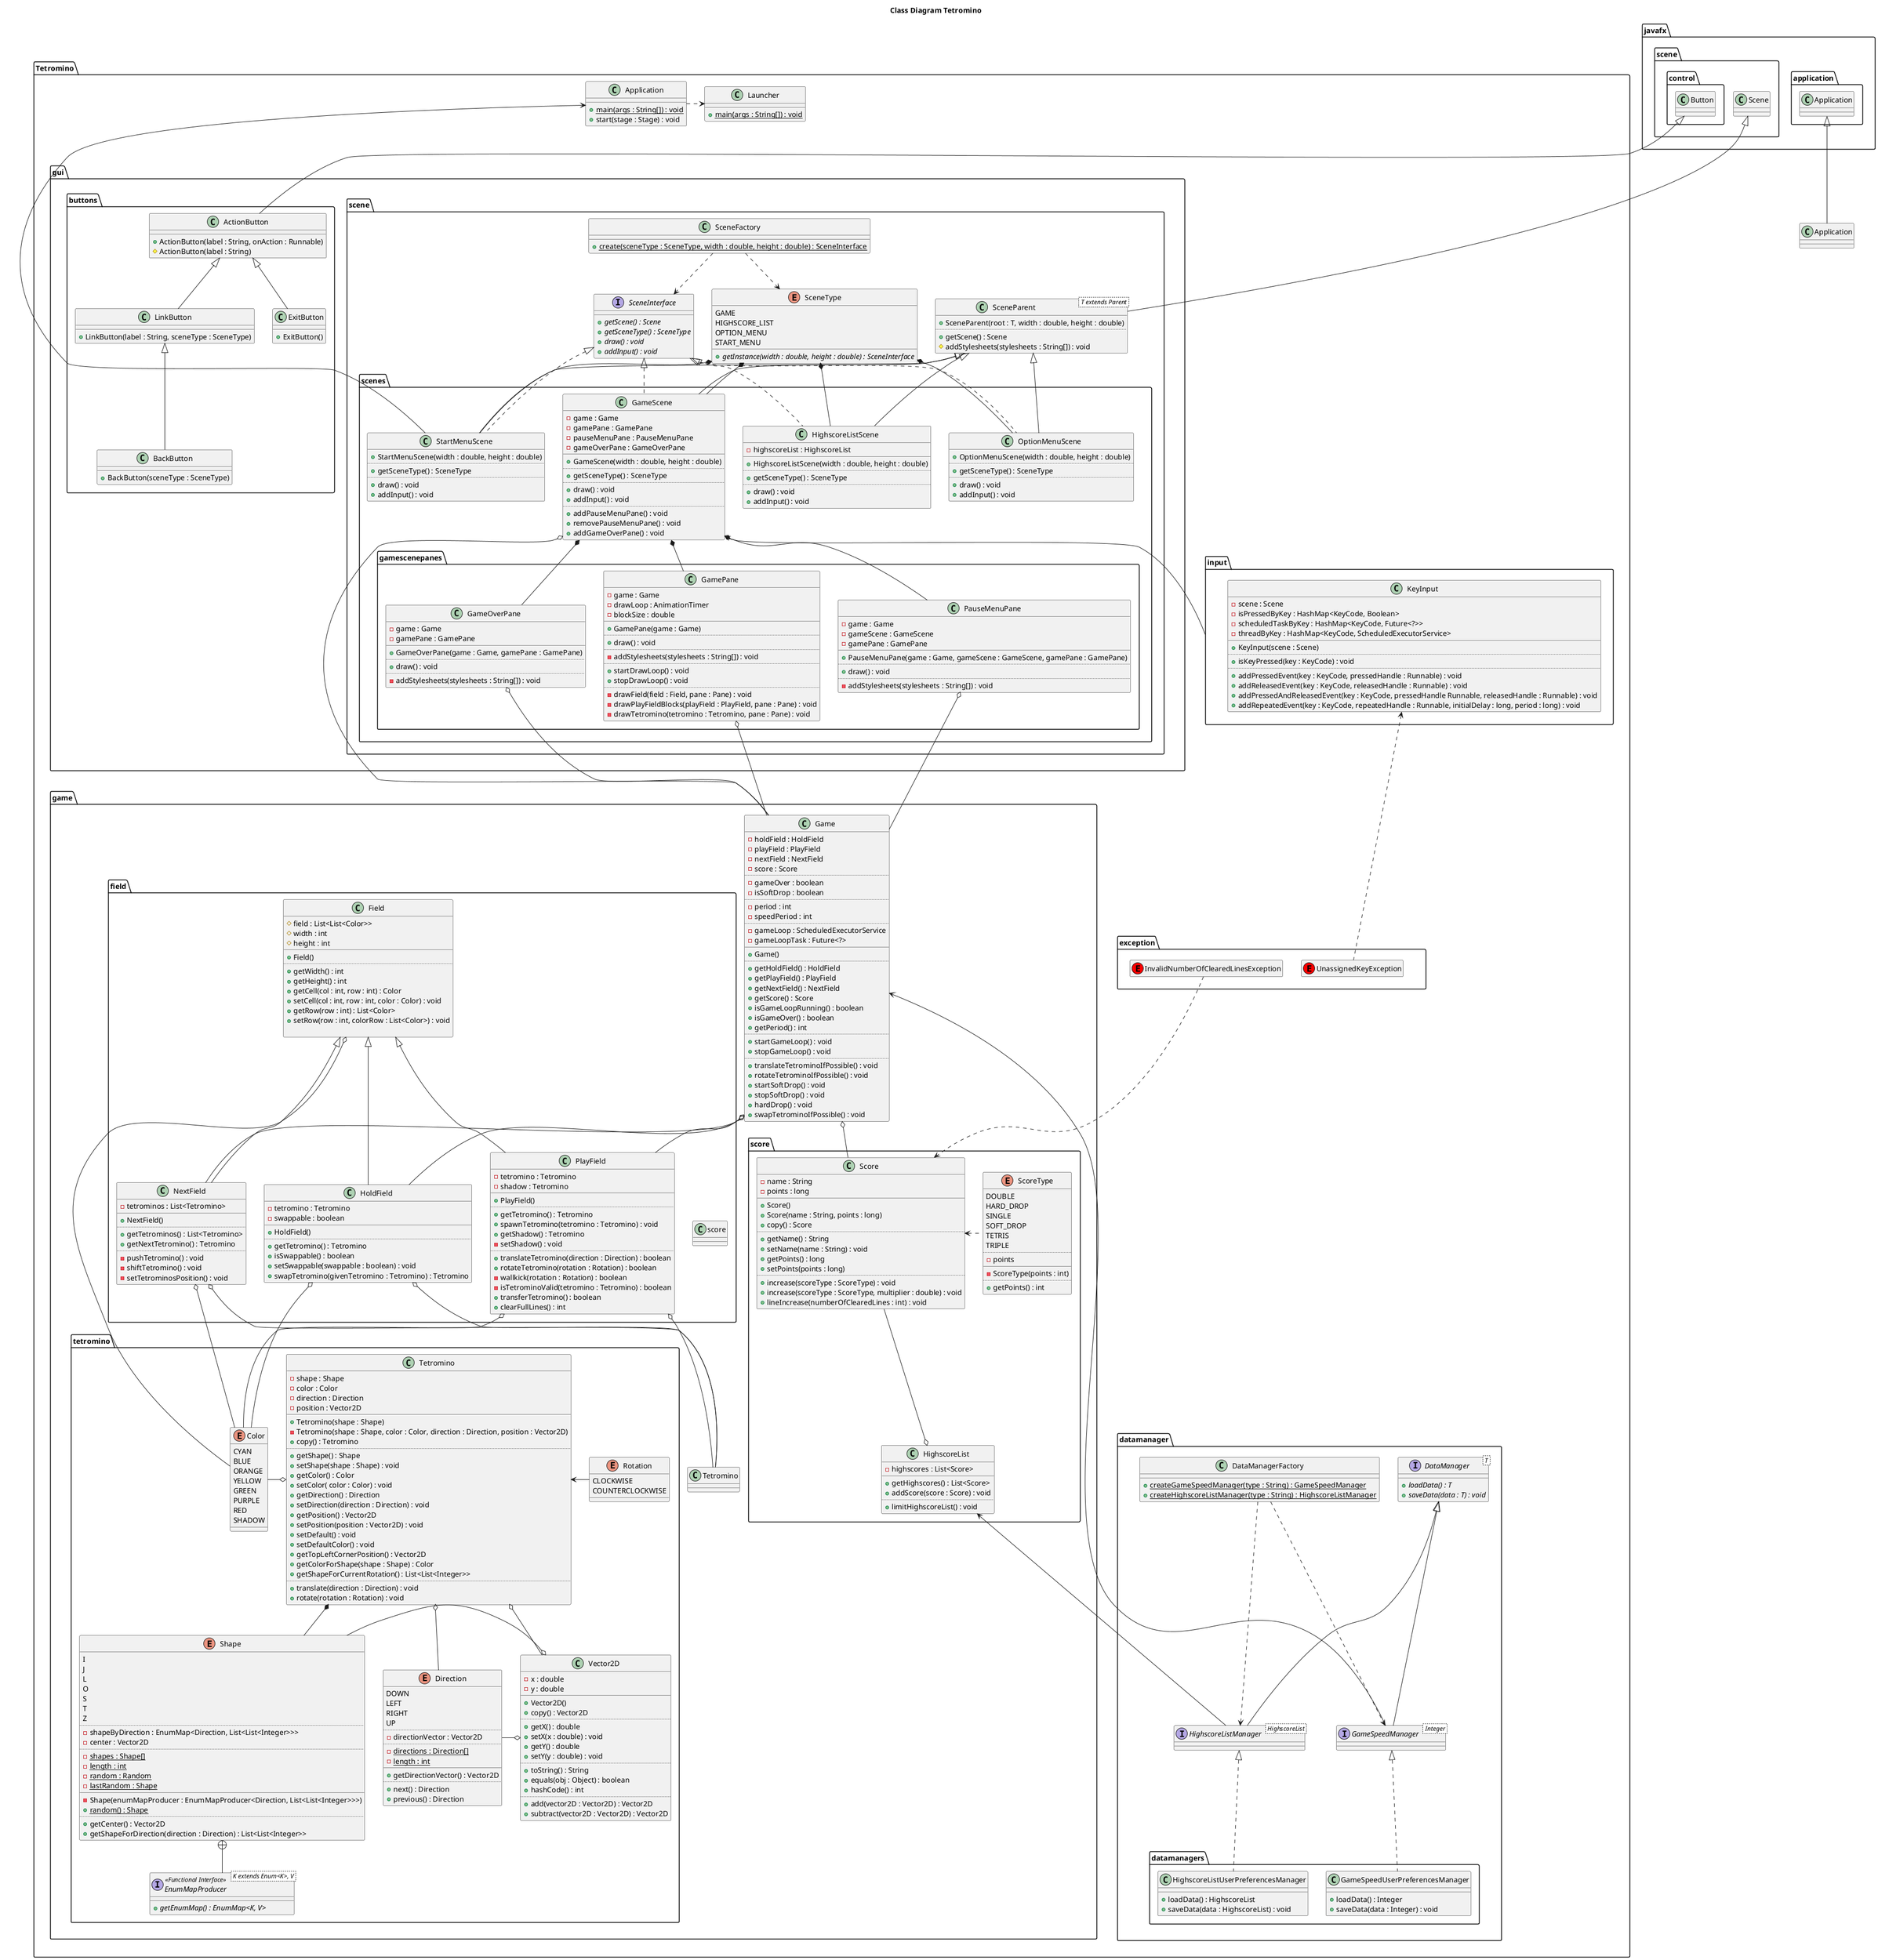 @startuml

title Class Diagram Tetromino

package Tetromino {

    package game {

        class Game {
            - holdField : HoldField
            - playField : PlayField
            - nextField : NextField
            - score : Score
            ..
            - gameOver : boolean
            - isSoftDrop : boolean
            ..
            - period : int
            - speedPeriod : int
            ..
            - gameLoop : ScheduledExecutorService
            - gameLoopTask : Future<?>
            __
            + Game()
            ..
            + getHoldField() : HoldField
            + getPlayField() : PlayField
            + getNextField() : NextField
            + getScore() : Score
            + isGameLoopRunning() : boolean
            + isGameOver() : boolean
            + getPeriod() : int
            ..
            + startGameLoop() : void
            + stopGameLoop() : void
            ..
            + translateTetrominoIfPossible() : void
            + rotateTetrominoIfPossible() : void
            + startSoftDrop() : void
            + stopSoftDrop() : void
            + hardDrop() : void
            + swapTetrominoIfPossible() : void
        }

        package field {

            class Field {
                # field : List<List<Color>>
                # width : int
                # height : int
                __
                + Field()
                ..
                + getWidth() : int
                + getHeight() : int
                + getCell(col : int, row : int) : Color
                + setCell(col : int, row : int, color : Color) : void
                + getRow(row : int) : List<Color>
                + setRow(row : int, colorRow : List<Color>) : void

            }

            class HoldField {
                - tetromino : Tetromino
                - swappable : boolean
                __
                + HoldField()
                ..
                + getTetromino() : Tetromino
                + isSwappable() : boolean
                + setSwappable(swappable : boolean) : void
                + swapTetromino(givenTetromino : Tetromino) : Tetromino
            }

            class PlayField {
                - tetromino : Tetromino
                - shadow : Tetromino
                __
                + PlayField()
                ..
                + getTetromino() : Tetromino
                + spawnTetromino(tetromino : Tetromino) : void
                + getShadow() : Tetromino
                - setShadow() : void
                ..
                + translateTetromino(direction : Direction) : boolean
                + rotateTetromino(rotation : Rotation) : boolean
                - wallkick(rotation : Rotation) : boolean
                - isTetrominoValid(tetromino : Tetromino) : boolean
                + transferTetromino() : boolean
                + clearFullLines() : int
            }

            class NextField {
                - tetrominos : List<Tetromino>
                __
                + NextField()
                ..
                + getTetrominos() : List<Tetromino>
                + getNextTetromino() : Tetromino
                ..
                - pushTetromino() : void
                - shiftTetromino() : void
                - setTetrominosPosition() : void
            }

            HoldField -up-|> Field
            PlayField -up-|> Field
            NextField -up-|> Field

            PlayField -right[hidden]- NextField
            PlayField -left[hidden]- HoldField
            NextField -right[hidden]- score
            Field -right[hidden]- Game

        }

        package tetromino {

            enum Color {
                CYAN
                BLUE
                ORANGE
                YELLOW
                GREEN
                PURPLE
                RED
                SHADOW
            }

            enum Rotation {
                CLOCKWISE
                COUNTERCLOCKWISE
            }


            enum Direction {
                DOWN
                LEFT
                RIGHT
                UP
                ..
                - directionVector : Vector2D
                ..
                {static} - directions : Direction[]
                {static} - length : int
                __
                + getDirectionVector() : Vector2D
                ..
                + next() : Direction
                + previous() : Direction
            }

            interface EnumMapProducer < K extends Enum<K>, V > <<Functional Interface>> {
                {abstract} + getEnumMap() : EnumMap<K, V>
            }

            enum Shape {
                I
                J
                L
                O
                S
                T
                Z
                ..
                - shapeByDirection : EnumMap<Direction, List<List<Integer>>>
                - center : Vector2D
                ..
                {static} - shapes : Shape[]
                {static} - length : int
                {static} - random : Random
                {static} - lastRandom : Shape
                __
                - Shape(enumMapProducer : EnumMapProducer<Direction, List<List<Integer>>>)
                {static} + random() : Shape
                ..
                + getCenter() : Vector2D
                + getShapeForDirection(direction : Direction) : List<List<Integer>>
            }

            class Vector2D {
                - x : double
                - y : double
                __
                + Vector2D()
                + copy() : Vector2D
                ..
                + getX() : double
                + setX(x : double) : void
                + getY() : double
                + setY(y : double) : void
                ..
                + toString() : String
                + equals(obj : Object) : boolean
                + hashCode() : int
                ..
                + add(vector2D : Vector2D) : Vector2D
                + subtract(vector2D : Vector2D) : Vector2D
            }

            class Tetromino {
                - shape : Shape
                - color : Color
                - direction : Direction
                - position : Vector2D
                __
                + Tetromino(shape : Shape)
                - Tetromino(shape : Shape, color : Color, direction : Direction, position : Vector2D)
                + copy() : Tetromino
                ..
                + getShape() : Shape
                + setShape(shape : Shape) : void
                + getColor() : Color
                + setColor( color : Color) : void
                + getDirection() : Direction
                + setDirection(direction : Direction) : void
                + getPosition() : Vector2D
                + setPosition(position : Vector2D) : void
                + setDefault() : void
                + setDefaultColor() : void
                + getTopLeftCornerPosition() : Vector2D
                + getColorForShape(shape : Shape) : Color
                + getShapeForCurrentRotation() : List<List<Integer>>
                ..
                + translate(direction : Direction) : void
                + rotate(rotation : Rotation) : void
            }

            Tetromino o-down- Direction
            Tetromino o-down- Vector2D
            Tetromino *-down- Shape

            Vector2D o-left- Shape
            Vector2D o-left- Direction

            Color -right-o Tetromino
            Rotation -left-> Tetromino
            EnumMapProducer -up-+  Shape

        }

        package score {

            class HighscoreList {
                - highscores : List<Score>
                __
                + getHighscores() : List<Score>
                + addScore(score : Score) : void
                ..
                + limitHighscoreList() : void
            }

            class Score {
                - name : String
                - points : long
                __
                + Score()
                + Score(name : String, points : long)
                + copy() : Score
                ..
                + getName() : String
                + setName(name : String) : void
                + getPoints() : long
                + setPoints(points : long)
                ..
                + increase(scoreType : ScoreType) : void
                + increase(scoreType : ScoreType, multiplier : double) : void
                + lineIncrease(numberOfClearedLines : int) : void
            }

            enum ScoreType {
                DOUBLE
                HARD_DROP
                SINGLE
                SOFT_DROP
                TETRIS
                TRIPLE
                ..
                - points
                __
                - ScoreType(points : int)
                ..
                + getPoints() : int
            }

            Score -down-o HighscoreList
            ScoreType .left.> Score

        }


        Tetromino -up-o NextField
        Tetromino -up-o PlayField

        Tetromino -up-o HoldField

        Color -up-o Field
        Color -up-o HoldField
        Color -up-o PlayField
        Color -up-o NextField


        HoldField -up-o Game
        PlayField -up-o Game
        NextField -up-o Game


        Score -up-o Game

    }

    package datamanager {

        interface DataManager < T > {
            {abstract} + loadData() : T
            {abstract} + saveData(data : T) : void
        }

        class DataManagerFactory {
            {static} + createGameSpeedManager(type : String) : GameSpeedManager
            {static} + createHighscoreListManager(type : String) : HighscoreListManager
        }

        interface GameSpeedManager < Integer > {
        }

        interface HighscoreListManager < HighscoreList > {
        }

        package datamanagers {

            class GameSpeedUserPreferencesManager {
                + loadData() : Integer
                + saveData(data : Integer) : void
            }

            class HighscoreListUserPreferencesManager {
                + loadData() : HighscoreList
                + saveData(data : HighscoreList) : void
            }

        }

        GameSpeedManager -up-|> DataManager
        HighscoreListManager -up-|> DataManager
        GameSpeedManager <.up. DataManagerFactory
        HighscoreListManager <.up. DataManagerFactory

        GameSpeedUserPreferencesManager .up.|> GameSpeedManager
        HighscoreListUserPreferencesManager .up.|> HighscoreListManager

    }

    package exception {

        class UnassignedKeyException <<(E,red)>>

        class InvalidNumberOfClearedLinesException <<(E,red)>>

        hide UnassignedKeyException members
        hide InvalidNumberOfClearedLinesException members

        UnassignedKeyException -left[hidden]- InvalidNumberOfClearedLinesException

    }

    package gui {

        package scene {

            class SceneFactory {
                {static} + create(sceneType : SceneType, width : double, height : double) : SceneInterface
            }

            interface SceneInterface {
                {abstract} + getScene() : Scene
                {abstract} + getSceneType() : SceneType
                {abstract} + draw() : void
                {abstract} + addInput() : void

            }

            class SceneParent < T extends Parent > {
                + SceneParent(root : T, width : double, height : double)
                ..
                + getScene() : Scene
                # addStylesheets(stylesheets : String[]) : void
            }

            enum SceneType {
                GAME
                HIGHSCORE_LIST
                OPTION_MENU
                START_MENU
                __
                {abstract} + getInstance(width : double, height : double) : SceneInterface
            }

            package scenes {

                class HighscoreListScene {
                    - highscoreList : HighscoreList
                    __
                    + HighscoreListScene(width : double, height : double)
                    ..
                    + getSceneType() : SceneType
                    ..
                    + draw() : void
                    + addInput() : void
                }

                class OptionMenuScene {
                    + OptionMenuScene(width : double, height : double)
                    ..
                    + getSceneType() : SceneType
                    ..
                    + draw() : void
                    + addInput() : void
                }

                class StartMenuScene {
                    + StartMenuScene(width : double, height : double)
                    ..
                    + getSceneType() : SceneType
                    ..
                    + draw() : void
                    + addInput() : void
                }

                class GameScene {
                    - game : Game
                    - gamePane : GamePane
                    - pauseMenuPane : PauseMenuPane
                    - gameOverPane : GameOverPane
                    __
                    + GameScene(width : double, height : double)
                    ..
                    + getSceneType() : SceneType
                    ..
                    + draw() : void
                    + addInput() : void
                    ..
                    + addPauseMenuPane() : void
                    + removePauseMenuPane() : void
                    + addGameOverPane() : void
                }

                package gamescenepanes {

                    class GameOverPane {
                        - game : Game
                        - gamePane : GamePane
                        __
                        + GameOverPane(game : Game, gamePane : GamePane)
                        ..
                        + draw() : void
                        ..
                        - addStylesheets(stylesheets : String[]) : void
                    }

                    class GamePane {
                        - game : Game
                        - drawLoop : AnimationTimer
                        - blockSize : double
                        __
                        + GamePane(game : Game)
                        ..
                        + draw() : void
                        ..
                        - addStylesheets(stylesheets : String[]) : void
                        ..
                        + startDrawLoop() : void
                        + stopDrawLoop() : void
                        ..
                        - drawField(field : Field, pane : Pane) : void
                        - drawPlayFieldBlocks(playField : PlayField, pane : Pane) : void
                        - drawTetromino(tetromino : Tetromino, pane : Pane) : void
                    }

                    class PauseMenuPane {
                        - game : Game
                        - gameScene : GameScene
                        - gamePane : GamePane
                        __
                        + PauseMenuPane(game : Game, gameScene : GameScene, gamePane : GamePane)
                        ..
                        + draw() : void
                        ..
                        - addStylesheets(stylesheets : String[]) : void
                    }

                }

            }

            SceneFactory .right.> SceneType
            SceneFactory .down.> SceneInterface


            HighscoreListScene .up.|> SceneInterface
            OptionMenuScene .up.|> SceneInterface
            StartMenuScene .up.|> SceneInterface
            GameScene .up.|> SceneInterface


            HighscoreListScene -up-|> SceneParent
            OptionMenuScene -up-|> SceneParent
            StartMenuScene -up-|> SceneParent
            GameScene -up-|> SceneParent


            HighscoreListScene -up-*  SceneType
            OptionMenuScene -up-*  SceneType
            StartMenuScene -up-*  SceneType
            GameScene -up-*  SceneType

            GameOverPane -up-* GameScene
            GamePane -up-*  GameScene
            PauseMenuPane -up-*  GameScene


            OptionMenuScene -left[hidden]- StartMenuScene
            OptionMenuScene -left[hidden]- OptionMenuScene
            GameScene -left[hidden]- HighscoreListScene

        }

        package buttons {

            class ActionButton {
                + ActionButton(label : String, onAction : Runnable)
                # ActionButton(label : String)
            }

            class BackButton {
                + BackButton(sceneType : SceneType)
            }

            class ExitButton {
                + ExitButton()
            }

            class LinkButton {
                + LinkButton(label : String, sceneType : SceneType)
            }

            BackButton -up-|> LinkButton
            ExitButton -up-|> ActionButton
            LinkButton -up-|> ActionButton

        }

    }

    package input {

        class KeyInput {
            - scene : Scene
            - isPressedByKey : HashMap<KeyCode, Boolean>
            - scheduledTaskByKey : HashMap<KeyCode, Future<?>>
            - threadByKey : HashMap<KeyCode, ScheduledExecutorService>
            __
            + KeyInput(scene : Scene)
            ..
            + isKeyPressed(key : KeyCode) : void
            ..
            + addPressedEvent(key : KeyCode, pressedHandle : Runnable) : void
            + addReleasedEvent(key : KeyCode, releasedHandle : Runnable) : void
            + addPressedAndReleasedEvent(key : KeyCode, pressedHandle Runnable, releasedHandle : Runnable) : void
            + addRepeatedEvent(key : KeyCode, repeatedHandle : Runnable, initialDelay : long, period : long) : void
        }

    }

    class Application {
        {static} + main(args : String[]) : void
        + start(stage : Stage) : void
    }

    class Launcher {
        {static} + main(args : String[]) : void
    }

    Launcher <.left. Application





    Game -up-o GameScene
    Game -up-o GameOverPane
    Game -up-o GamePane
    Game -up-o PauseMenuPane

    input -up-> GameScene


    InvalidNumberOfClearedLinesException ..> Score
    UnassignedKeyException .up.> KeyInput

    HighscoreList <-- HighscoreListManager
    Game <-- GameSpeedManager


    Application <-- StartMenuScene


    Application -[hidden]- gui

    input -[hidden]- gui
    gui -[hidden]- input

    exception -left[hidden]- game
    exception -down[hidden]- datamanager



}

namespace javafx {

    namespace application {

        class javafx.application.Application

    }

    namespace scene {

        class javafx.scene.Scene

        namespace control {

            class javafx.scene.control.Button

        }

    }

}

Application -up-|> javafx.application.Application
SceneParent -up-|> javafx.scene.Scene
ActionButton -up-|> javafx.scene.control.Button



@enduml
